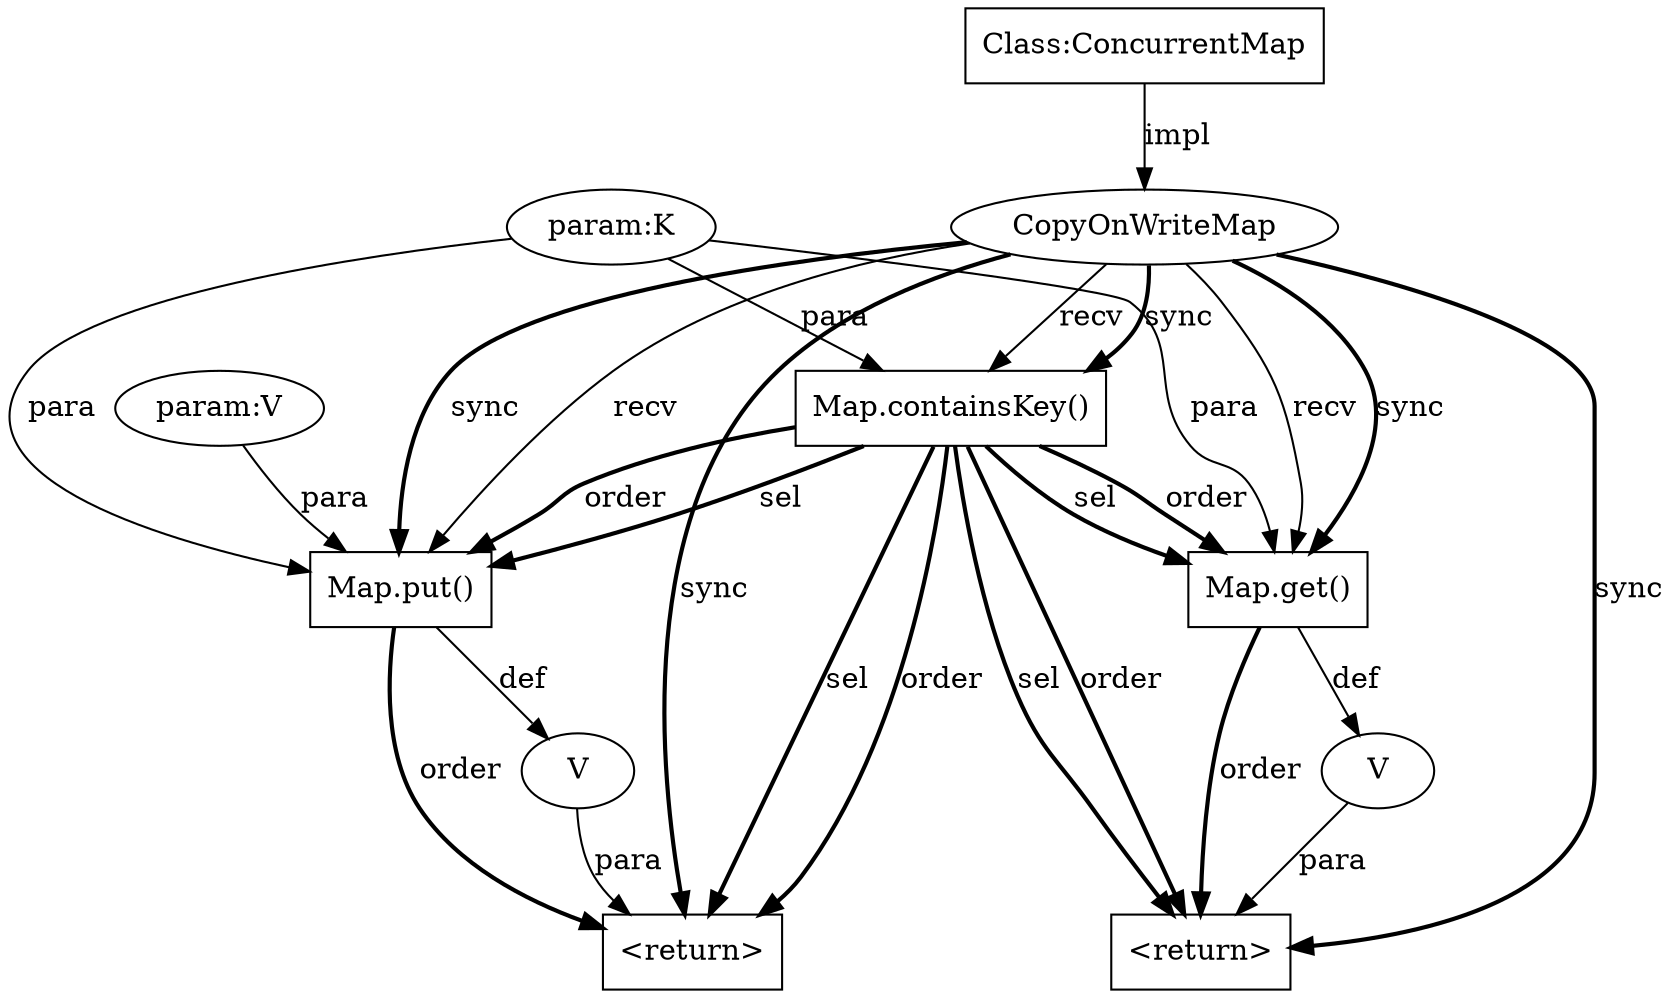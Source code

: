 digraph "putIfAbsent(K, V)" {

  11 [ label="Class:ConcurrentMap" shape="box" ];
  1 [ label="<return>" shape="box" ];
  2 [ label="CopyOnWriteMap" shape="ellipse" ];
  3 [ label="param:K" shape="ellipse" ];
  4 [ label="param:V" shape="ellipse" ];
  5 [ label="Map.get()" shape="box" ];
  6 [ label="V" shape="ellipse" ];
  7 [ label="Map.put()" shape="box" ];
  8 [ label="V" shape="ellipse" ];
  9 [ label="<return>" shape="box" ];
  10 [ label="Map.containsKey()" shape="box" ];
  10 -> 7 [ label="sel" style="bold" ];
  5 -> 9 [ label="order" style="bold" ];
  3 -> 7 [ label="para" style="solid" ];
  10 -> 1 [ label="order" style="bold" ];
  8 -> 1 [ label="para" style="solid" ];
  10 -> 5 [ label="sel" style="bold" ];
  2 -> 5 [ label="recv" style="solid" ];
  2 -> 7 [ label="recv" style="solid" ];
  10 -> 9 [ label="order" style="bold" ];
  10 -> 7 [ label="order" style="bold" ];
  5 -> 6 [ label="def" style="solid" ];
  2 -> 5 [ label="sync" style="bold" ];
  10 -> 9 [ label="sel" style="bold" ];
  7 -> 1 [ label="order" style="bold" ];
  10 -> 5 [ label="order" style="bold" ];
  3 -> 10 [ label="para" style="solid" ];
  2 -> 9 [ label="sync" style="bold" ];
  6 -> 9 [ label="para" style="solid" ];
  2 -> 10 [ label="recv" style="solid" ];
  2 -> 1 [ label="sync" style="bold" ];
  4 -> 7 [ label="para" style="solid" ];
  10 -> 1 [ label="sel" style="bold" ];
  7 -> 8 [ label="def" style="solid" ];
  2 -> 7 [ label="sync" style="bold" ];
  3 -> 5 [ label="para" style="solid" ];
  2 -> 10 [ label="sync" style="bold" ];
  11 -> 2 [label="impl" style="solid"];
}
